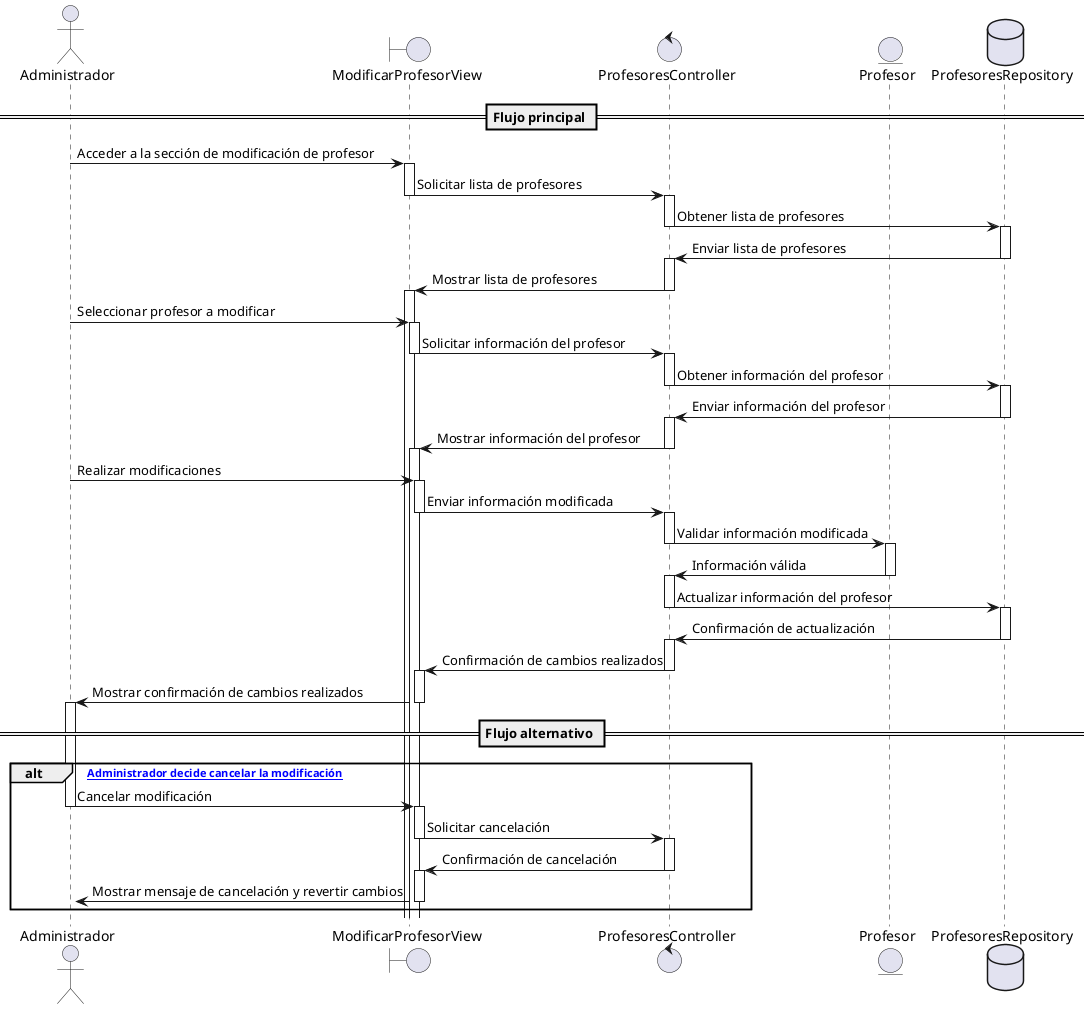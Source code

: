 @startuml
actor Administrador
boundary "ModificarProfesorView" as View
control "ProfesoresController" as Controller
entity "Profesor" as Model
database "ProfesoresRepository" as Repository

== Flujo principal ==
Administrador -> View --++: Acceder a la sección de modificación de profesor
View -> Controller --++: Solicitar lista de profesores
Controller -> Repository --++: Obtener lista de profesores
Repository -> Controller --++: Enviar lista de profesores
Controller -> View --++: Mostrar lista de profesores
Administrador -> View --++: Seleccionar profesor a modificar
View -> Controller --++: Solicitar información del profesor
Controller -> Repository --++: Obtener información del profesor
Repository -> Controller --++: Enviar información del profesor
Controller -> View --++: Mostrar información del profesor
Administrador -> View --++: Realizar modificaciones
View -> Controller --++: Enviar información modificada
Controller -> Model --++: Validar información modificada
Model -> Controller --++: Información válida
Controller -> Repository --++: Actualizar información del profesor
Repository -> Controller --++: Confirmación de actualización
Controller -> View --++: Confirmación de cambios realizados
View -> Administrador --++: Mostrar confirmación de cambios realizados

== Flujo alternativo ==
alt [A Administrador decide cancelar la modificación]
    Administrador -> View --++: Cancelar modificación
    View -> Controller --++: Solicitar cancelación
    Controller -> View --++: Confirmación de cancelación
    View -> Administrador --++: Mostrar mensaje de cancelación y revertir cambios
end
@enduml
